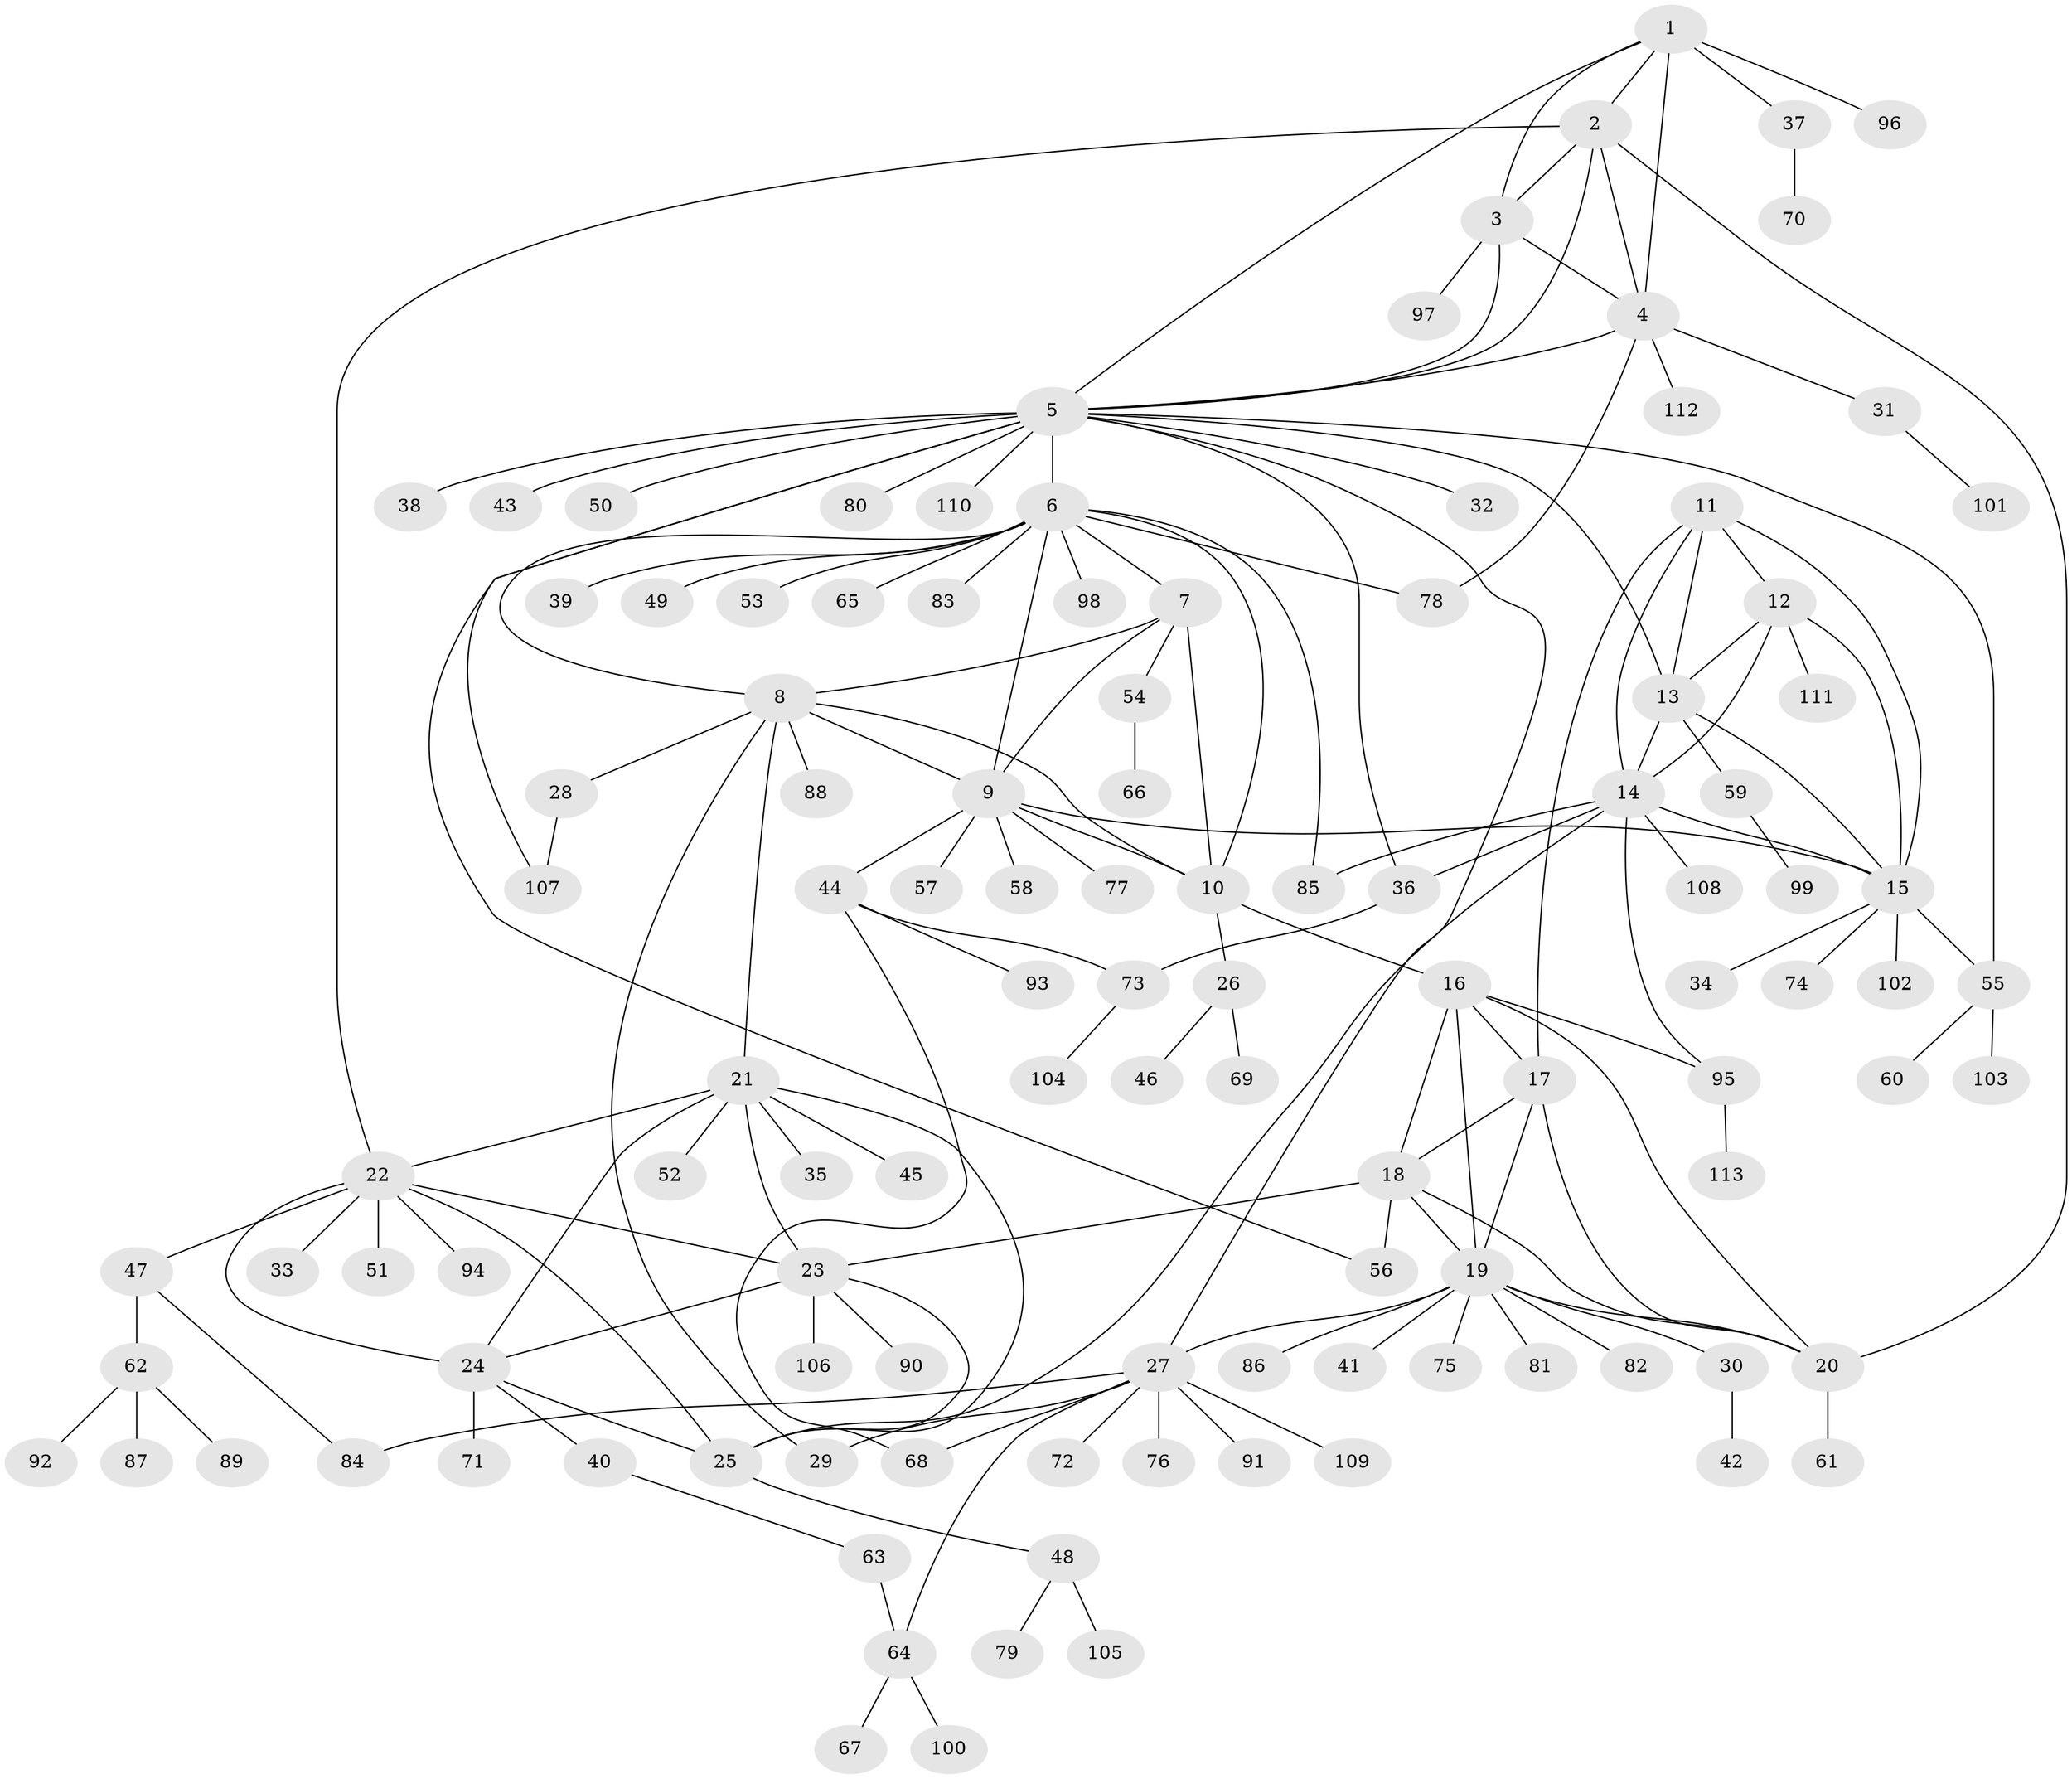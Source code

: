 // Generated by graph-tools (version 1.1) at 2025/11/02/27/25 16:11:37]
// undirected, 113 vertices, 161 edges
graph export_dot {
graph [start="1"]
  node [color=gray90,style=filled];
  1;
  2;
  3;
  4;
  5;
  6;
  7;
  8;
  9;
  10;
  11;
  12;
  13;
  14;
  15;
  16;
  17;
  18;
  19;
  20;
  21;
  22;
  23;
  24;
  25;
  26;
  27;
  28;
  29;
  30;
  31;
  32;
  33;
  34;
  35;
  36;
  37;
  38;
  39;
  40;
  41;
  42;
  43;
  44;
  45;
  46;
  47;
  48;
  49;
  50;
  51;
  52;
  53;
  54;
  55;
  56;
  57;
  58;
  59;
  60;
  61;
  62;
  63;
  64;
  65;
  66;
  67;
  68;
  69;
  70;
  71;
  72;
  73;
  74;
  75;
  76;
  77;
  78;
  79;
  80;
  81;
  82;
  83;
  84;
  85;
  86;
  87;
  88;
  89;
  90;
  91;
  92;
  93;
  94;
  95;
  96;
  97;
  98;
  99;
  100;
  101;
  102;
  103;
  104;
  105;
  106;
  107;
  108;
  109;
  110;
  111;
  112;
  113;
  1 -- 2;
  1 -- 3;
  1 -- 4;
  1 -- 5;
  1 -- 37;
  1 -- 96;
  2 -- 3;
  2 -- 4;
  2 -- 5;
  2 -- 20;
  2 -- 22;
  3 -- 4;
  3 -- 5;
  3 -- 97;
  4 -- 5;
  4 -- 31;
  4 -- 78;
  4 -- 112;
  5 -- 6;
  5 -- 13;
  5 -- 27;
  5 -- 32;
  5 -- 36;
  5 -- 38;
  5 -- 43;
  5 -- 50;
  5 -- 55;
  5 -- 56;
  5 -- 80;
  5 -- 107;
  5 -- 110;
  6 -- 7;
  6 -- 8;
  6 -- 9;
  6 -- 10;
  6 -- 39;
  6 -- 49;
  6 -- 53;
  6 -- 65;
  6 -- 78;
  6 -- 83;
  6 -- 85;
  6 -- 98;
  7 -- 8;
  7 -- 9;
  7 -- 10;
  7 -- 54;
  8 -- 9;
  8 -- 10;
  8 -- 21;
  8 -- 28;
  8 -- 29;
  8 -- 88;
  9 -- 10;
  9 -- 15;
  9 -- 44;
  9 -- 57;
  9 -- 58;
  9 -- 77;
  10 -- 16;
  10 -- 26;
  11 -- 12;
  11 -- 13;
  11 -- 14;
  11 -- 15;
  11 -- 17;
  12 -- 13;
  12 -- 14;
  12 -- 15;
  12 -- 111;
  13 -- 14;
  13 -- 15;
  13 -- 59;
  14 -- 15;
  14 -- 25;
  14 -- 36;
  14 -- 85;
  14 -- 95;
  14 -- 108;
  15 -- 34;
  15 -- 55;
  15 -- 74;
  15 -- 102;
  16 -- 17;
  16 -- 18;
  16 -- 19;
  16 -- 20;
  16 -- 95;
  17 -- 18;
  17 -- 19;
  17 -- 20;
  18 -- 19;
  18 -- 20;
  18 -- 23;
  18 -- 56;
  19 -- 20;
  19 -- 27;
  19 -- 30;
  19 -- 41;
  19 -- 75;
  19 -- 81;
  19 -- 82;
  19 -- 86;
  20 -- 61;
  21 -- 22;
  21 -- 23;
  21 -- 24;
  21 -- 25;
  21 -- 35;
  21 -- 45;
  21 -- 52;
  22 -- 23;
  22 -- 24;
  22 -- 25;
  22 -- 33;
  22 -- 47;
  22 -- 51;
  22 -- 94;
  23 -- 24;
  23 -- 25;
  23 -- 90;
  23 -- 106;
  24 -- 25;
  24 -- 40;
  24 -- 71;
  25 -- 48;
  26 -- 46;
  26 -- 69;
  27 -- 29;
  27 -- 64;
  27 -- 68;
  27 -- 72;
  27 -- 76;
  27 -- 84;
  27 -- 91;
  27 -- 109;
  28 -- 107;
  30 -- 42;
  31 -- 101;
  36 -- 73;
  37 -- 70;
  40 -- 63;
  44 -- 68;
  44 -- 73;
  44 -- 93;
  47 -- 62;
  47 -- 84;
  48 -- 79;
  48 -- 105;
  54 -- 66;
  55 -- 60;
  55 -- 103;
  59 -- 99;
  62 -- 87;
  62 -- 89;
  62 -- 92;
  63 -- 64;
  64 -- 67;
  64 -- 100;
  73 -- 104;
  95 -- 113;
}
